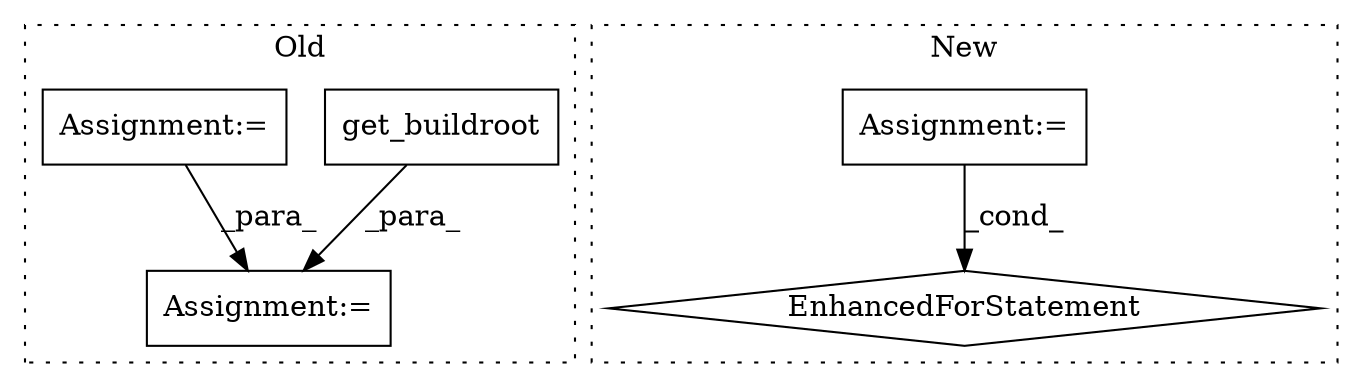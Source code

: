 digraph G {
subgraph cluster0 {
1 [label="get_buildroot" a="32" s="4332" l="15" shape="box"];
4 [label="Assignment:=" a="7" s="4380" l="1" shape="box"];
5 [label="Assignment:=" a="7" s="4122" l="1" shape="box"];
label = "Old";
style="dotted";
}
subgraph cluster1 {
2 [label="EnhancedForStatement" a="70" s="4265,4406" l="57,2" shape="diamond"];
3 [label="Assignment:=" a="7" s="4265,4406" l="57,2" shape="box"];
label = "New";
style="dotted";
}
1 -> 4 [label="_para_"];
3 -> 2 [label="_cond_"];
5 -> 4 [label="_para_"];
}